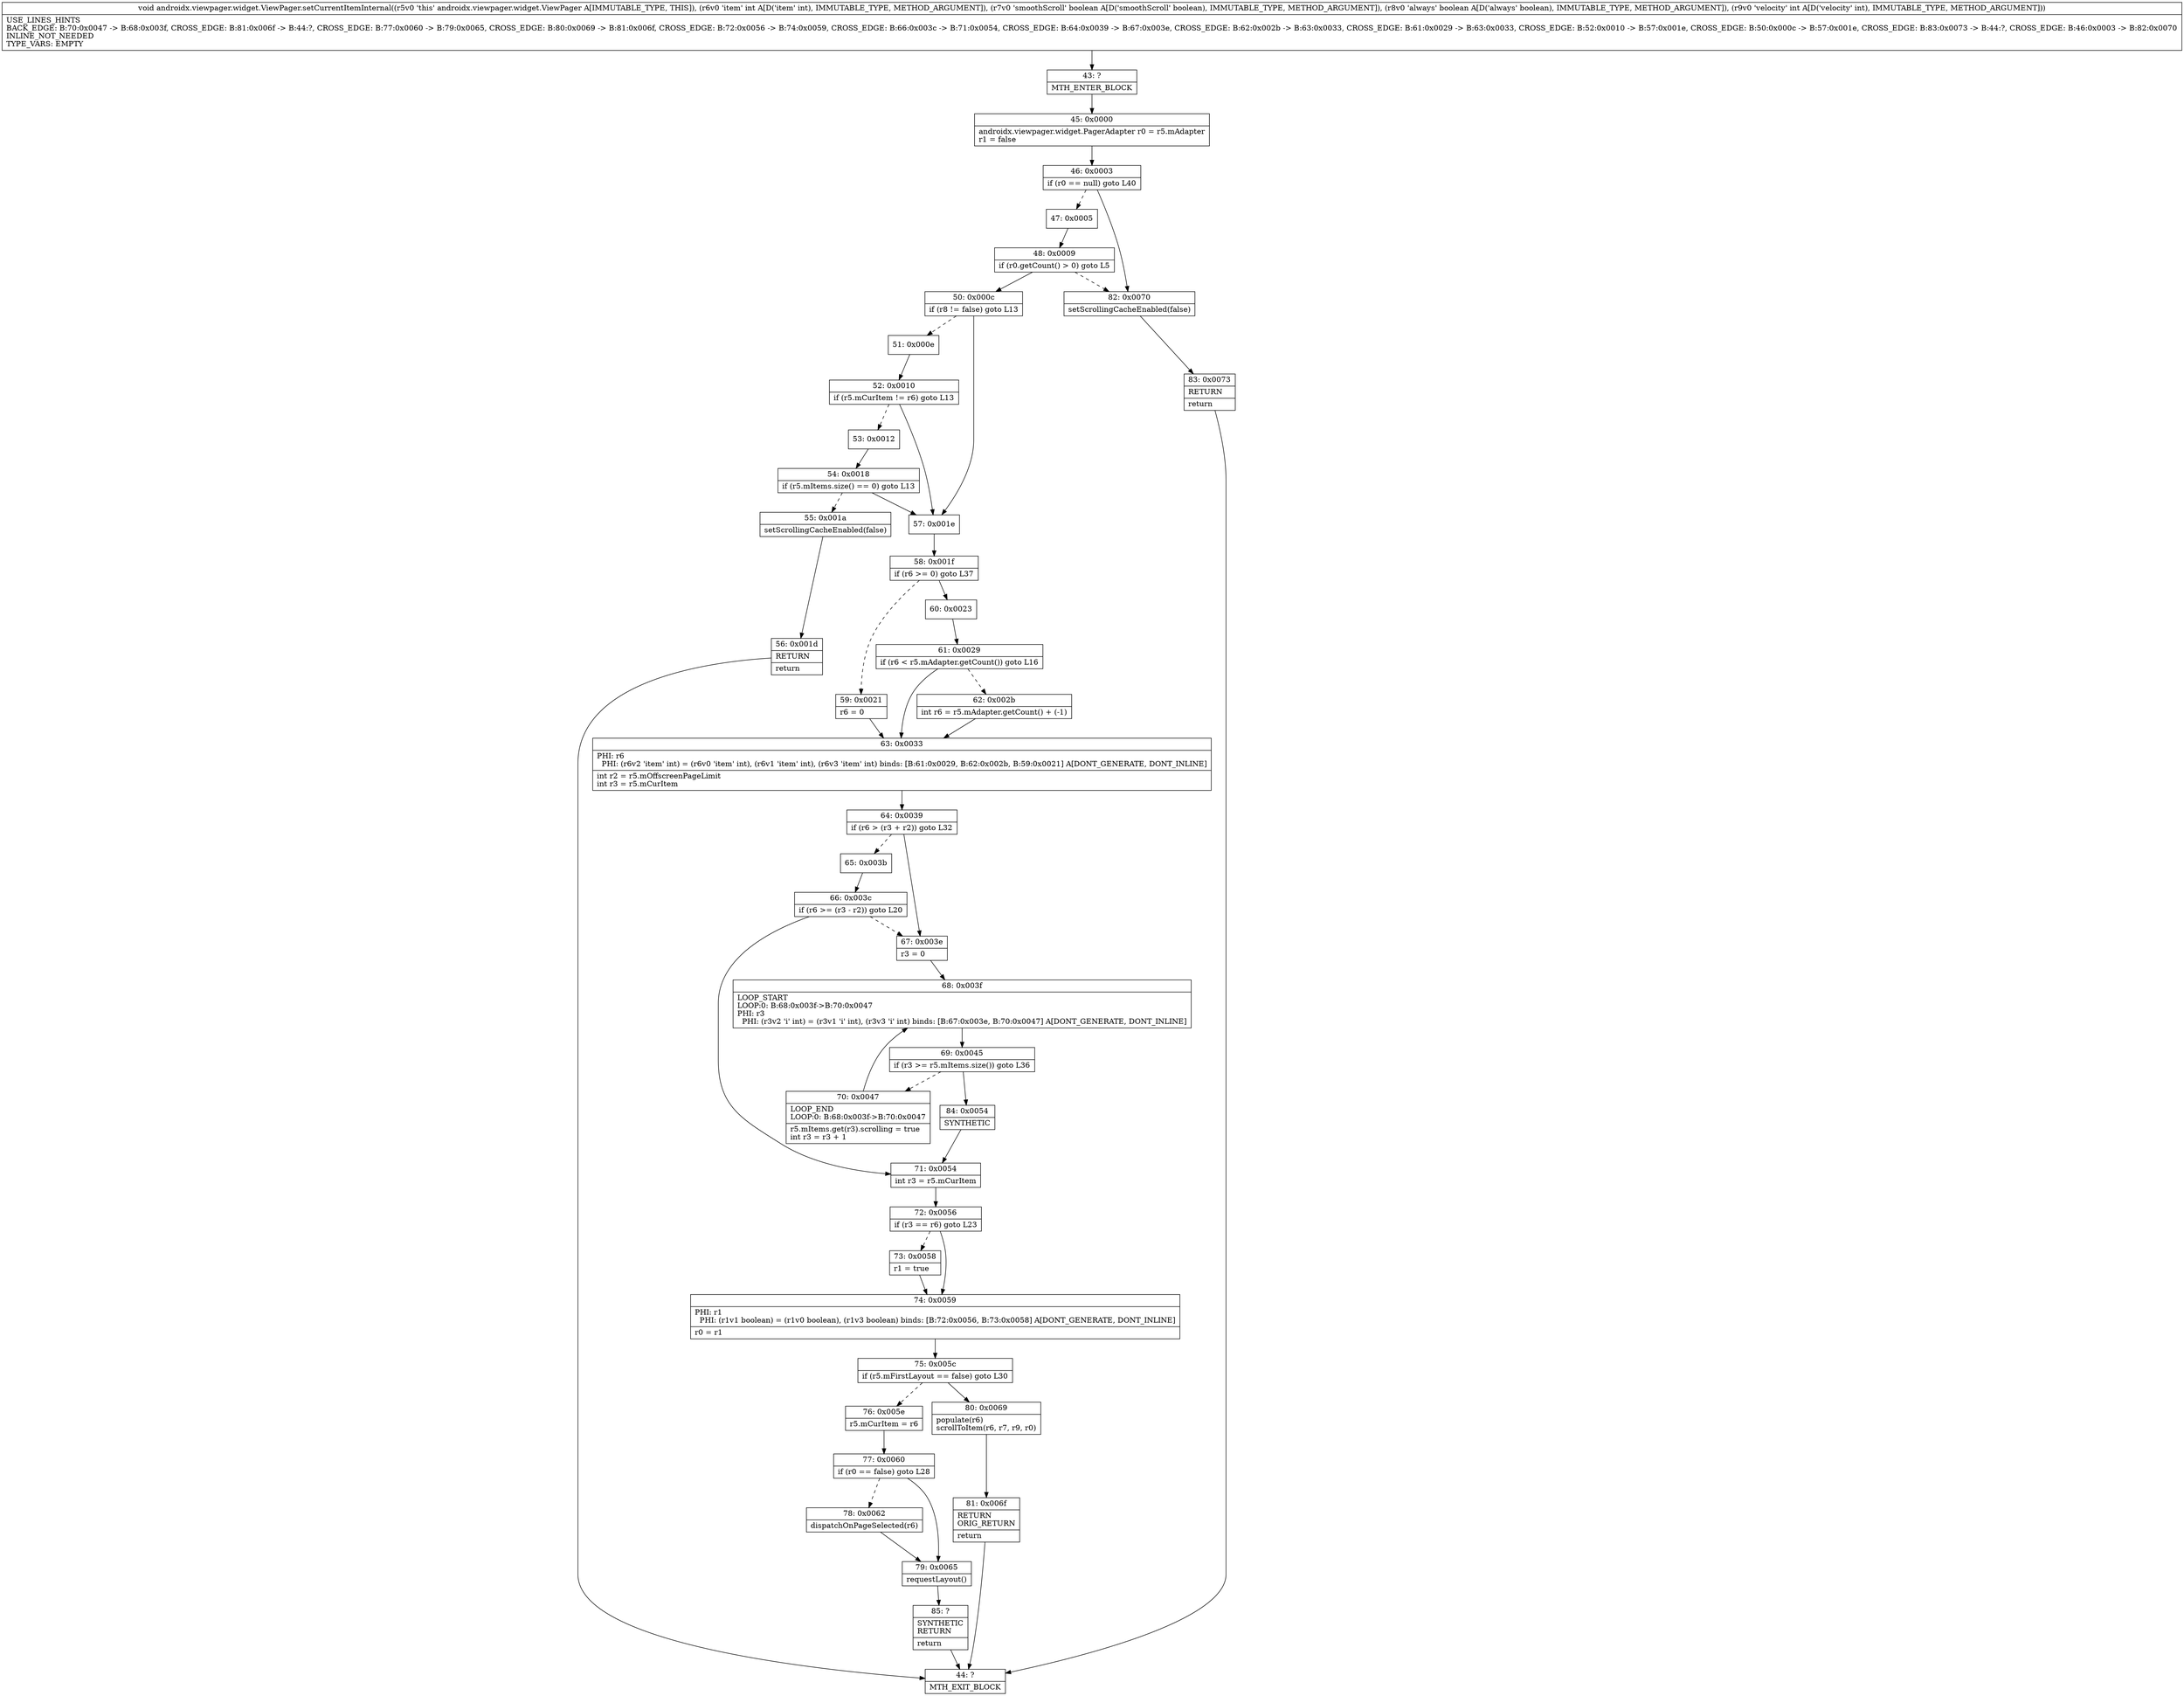 digraph "CFG forandroidx.viewpager.widget.ViewPager.setCurrentItemInternal(IZZI)V" {
Node_43 [shape=record,label="{43\:\ ?|MTH_ENTER_BLOCK\l}"];
Node_45 [shape=record,label="{45\:\ 0x0000|androidx.viewpager.widget.PagerAdapter r0 = r5.mAdapter\lr1 = false\l}"];
Node_46 [shape=record,label="{46\:\ 0x0003|if (r0 == null) goto L40\l}"];
Node_47 [shape=record,label="{47\:\ 0x0005}"];
Node_48 [shape=record,label="{48\:\ 0x0009|if (r0.getCount() \> 0) goto L5\l}"];
Node_50 [shape=record,label="{50\:\ 0x000c|if (r8 != false) goto L13\l}"];
Node_51 [shape=record,label="{51\:\ 0x000e}"];
Node_52 [shape=record,label="{52\:\ 0x0010|if (r5.mCurItem != r6) goto L13\l}"];
Node_53 [shape=record,label="{53\:\ 0x0012}"];
Node_54 [shape=record,label="{54\:\ 0x0018|if (r5.mItems.size() == 0) goto L13\l}"];
Node_55 [shape=record,label="{55\:\ 0x001a|setScrollingCacheEnabled(false)\l}"];
Node_56 [shape=record,label="{56\:\ 0x001d|RETURN\l|return\l}"];
Node_44 [shape=record,label="{44\:\ ?|MTH_EXIT_BLOCK\l}"];
Node_57 [shape=record,label="{57\:\ 0x001e}"];
Node_58 [shape=record,label="{58\:\ 0x001f|if (r6 \>= 0) goto L37\l}"];
Node_59 [shape=record,label="{59\:\ 0x0021|r6 = 0\l}"];
Node_63 [shape=record,label="{63\:\ 0x0033|PHI: r6 \l  PHI: (r6v2 'item' int) = (r6v0 'item' int), (r6v1 'item' int), (r6v3 'item' int) binds: [B:61:0x0029, B:62:0x002b, B:59:0x0021] A[DONT_GENERATE, DONT_INLINE]\l|int r2 = r5.mOffscreenPageLimit\lint r3 = r5.mCurItem\l}"];
Node_64 [shape=record,label="{64\:\ 0x0039|if (r6 \> (r3 + r2)) goto L32\l}"];
Node_65 [shape=record,label="{65\:\ 0x003b}"];
Node_66 [shape=record,label="{66\:\ 0x003c|if (r6 \>= (r3 \- r2)) goto L20\l}"];
Node_71 [shape=record,label="{71\:\ 0x0054|int r3 = r5.mCurItem\l}"];
Node_72 [shape=record,label="{72\:\ 0x0056|if (r3 == r6) goto L23\l}"];
Node_73 [shape=record,label="{73\:\ 0x0058|r1 = true\l}"];
Node_74 [shape=record,label="{74\:\ 0x0059|PHI: r1 \l  PHI: (r1v1 boolean) = (r1v0 boolean), (r1v3 boolean) binds: [B:72:0x0056, B:73:0x0058] A[DONT_GENERATE, DONT_INLINE]\l|r0 = r1\l}"];
Node_75 [shape=record,label="{75\:\ 0x005c|if (r5.mFirstLayout == false) goto L30\l}"];
Node_76 [shape=record,label="{76\:\ 0x005e|r5.mCurItem = r6\l}"];
Node_77 [shape=record,label="{77\:\ 0x0060|if (r0 == false) goto L28\l}"];
Node_78 [shape=record,label="{78\:\ 0x0062|dispatchOnPageSelected(r6)\l}"];
Node_79 [shape=record,label="{79\:\ 0x0065|requestLayout()\l}"];
Node_85 [shape=record,label="{85\:\ ?|SYNTHETIC\lRETURN\l|return\l}"];
Node_80 [shape=record,label="{80\:\ 0x0069|populate(r6)\lscrollToItem(r6, r7, r9, r0)\l}"];
Node_81 [shape=record,label="{81\:\ 0x006f|RETURN\lORIG_RETURN\l|return\l}"];
Node_67 [shape=record,label="{67\:\ 0x003e|r3 = 0\l}"];
Node_68 [shape=record,label="{68\:\ 0x003f|LOOP_START\lLOOP:0: B:68:0x003f\-\>B:70:0x0047\lPHI: r3 \l  PHI: (r3v2 'i' int) = (r3v1 'i' int), (r3v3 'i' int) binds: [B:67:0x003e, B:70:0x0047] A[DONT_GENERATE, DONT_INLINE]\l}"];
Node_69 [shape=record,label="{69\:\ 0x0045|if (r3 \>= r5.mItems.size()) goto L36\l}"];
Node_70 [shape=record,label="{70\:\ 0x0047|LOOP_END\lLOOP:0: B:68:0x003f\-\>B:70:0x0047\l|r5.mItems.get(r3).scrolling = true\lint r3 = r3 + 1\l}"];
Node_84 [shape=record,label="{84\:\ 0x0054|SYNTHETIC\l}"];
Node_60 [shape=record,label="{60\:\ 0x0023}"];
Node_61 [shape=record,label="{61\:\ 0x0029|if (r6 \< r5.mAdapter.getCount()) goto L16\l}"];
Node_62 [shape=record,label="{62\:\ 0x002b|int r6 = r5.mAdapter.getCount() + (\-1)\l}"];
Node_82 [shape=record,label="{82\:\ 0x0070|setScrollingCacheEnabled(false)\l}"];
Node_83 [shape=record,label="{83\:\ 0x0073|RETURN\l|return\l}"];
MethodNode[shape=record,label="{void androidx.viewpager.widget.ViewPager.setCurrentItemInternal((r5v0 'this' androidx.viewpager.widget.ViewPager A[IMMUTABLE_TYPE, THIS]), (r6v0 'item' int A[D('item' int), IMMUTABLE_TYPE, METHOD_ARGUMENT]), (r7v0 'smoothScroll' boolean A[D('smoothScroll' boolean), IMMUTABLE_TYPE, METHOD_ARGUMENT]), (r8v0 'always' boolean A[D('always' boolean), IMMUTABLE_TYPE, METHOD_ARGUMENT]), (r9v0 'velocity' int A[D('velocity' int), IMMUTABLE_TYPE, METHOD_ARGUMENT]))  | USE_LINES_HINTS\lBACK_EDGE: B:70:0x0047 \-\> B:68:0x003f, CROSS_EDGE: B:81:0x006f \-\> B:44:?, CROSS_EDGE: B:77:0x0060 \-\> B:79:0x0065, CROSS_EDGE: B:80:0x0069 \-\> B:81:0x006f, CROSS_EDGE: B:72:0x0056 \-\> B:74:0x0059, CROSS_EDGE: B:66:0x003c \-\> B:71:0x0054, CROSS_EDGE: B:64:0x0039 \-\> B:67:0x003e, CROSS_EDGE: B:62:0x002b \-\> B:63:0x0033, CROSS_EDGE: B:61:0x0029 \-\> B:63:0x0033, CROSS_EDGE: B:52:0x0010 \-\> B:57:0x001e, CROSS_EDGE: B:50:0x000c \-\> B:57:0x001e, CROSS_EDGE: B:83:0x0073 \-\> B:44:?, CROSS_EDGE: B:46:0x0003 \-\> B:82:0x0070\lINLINE_NOT_NEEDED\lTYPE_VARS: EMPTY\l}"];
MethodNode -> Node_43;Node_43 -> Node_45;
Node_45 -> Node_46;
Node_46 -> Node_47[style=dashed];
Node_46 -> Node_82;
Node_47 -> Node_48;
Node_48 -> Node_50;
Node_48 -> Node_82[style=dashed];
Node_50 -> Node_51[style=dashed];
Node_50 -> Node_57;
Node_51 -> Node_52;
Node_52 -> Node_53[style=dashed];
Node_52 -> Node_57;
Node_53 -> Node_54;
Node_54 -> Node_55[style=dashed];
Node_54 -> Node_57;
Node_55 -> Node_56;
Node_56 -> Node_44;
Node_57 -> Node_58;
Node_58 -> Node_59[style=dashed];
Node_58 -> Node_60;
Node_59 -> Node_63;
Node_63 -> Node_64;
Node_64 -> Node_65[style=dashed];
Node_64 -> Node_67;
Node_65 -> Node_66;
Node_66 -> Node_67[style=dashed];
Node_66 -> Node_71;
Node_71 -> Node_72;
Node_72 -> Node_73[style=dashed];
Node_72 -> Node_74;
Node_73 -> Node_74;
Node_74 -> Node_75;
Node_75 -> Node_76[style=dashed];
Node_75 -> Node_80;
Node_76 -> Node_77;
Node_77 -> Node_78[style=dashed];
Node_77 -> Node_79;
Node_78 -> Node_79;
Node_79 -> Node_85;
Node_85 -> Node_44;
Node_80 -> Node_81;
Node_81 -> Node_44;
Node_67 -> Node_68;
Node_68 -> Node_69;
Node_69 -> Node_70[style=dashed];
Node_69 -> Node_84;
Node_70 -> Node_68;
Node_84 -> Node_71;
Node_60 -> Node_61;
Node_61 -> Node_62[style=dashed];
Node_61 -> Node_63;
Node_62 -> Node_63;
Node_82 -> Node_83;
Node_83 -> Node_44;
}

